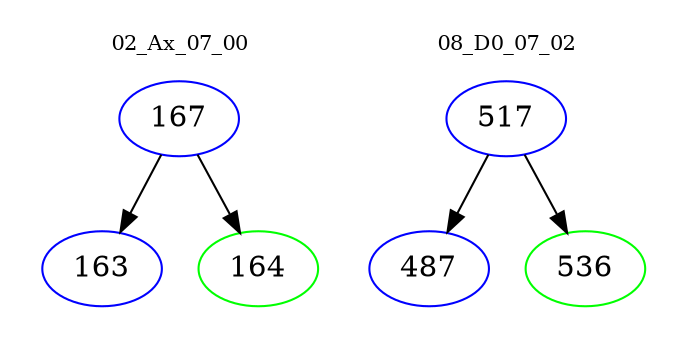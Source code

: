digraph{
subgraph cluster_0 {
color = white
label = "02_Ax_07_00";
fontsize=10;
T0_167 [label="167", color="blue"]
T0_167 -> T0_163 [color="black"]
T0_163 [label="163", color="blue"]
T0_167 -> T0_164 [color="black"]
T0_164 [label="164", color="green"]
}
subgraph cluster_1 {
color = white
label = "08_D0_07_02";
fontsize=10;
T1_517 [label="517", color="blue"]
T1_517 -> T1_487 [color="black"]
T1_487 [label="487", color="blue"]
T1_517 -> T1_536 [color="black"]
T1_536 [label="536", color="green"]
}
}
